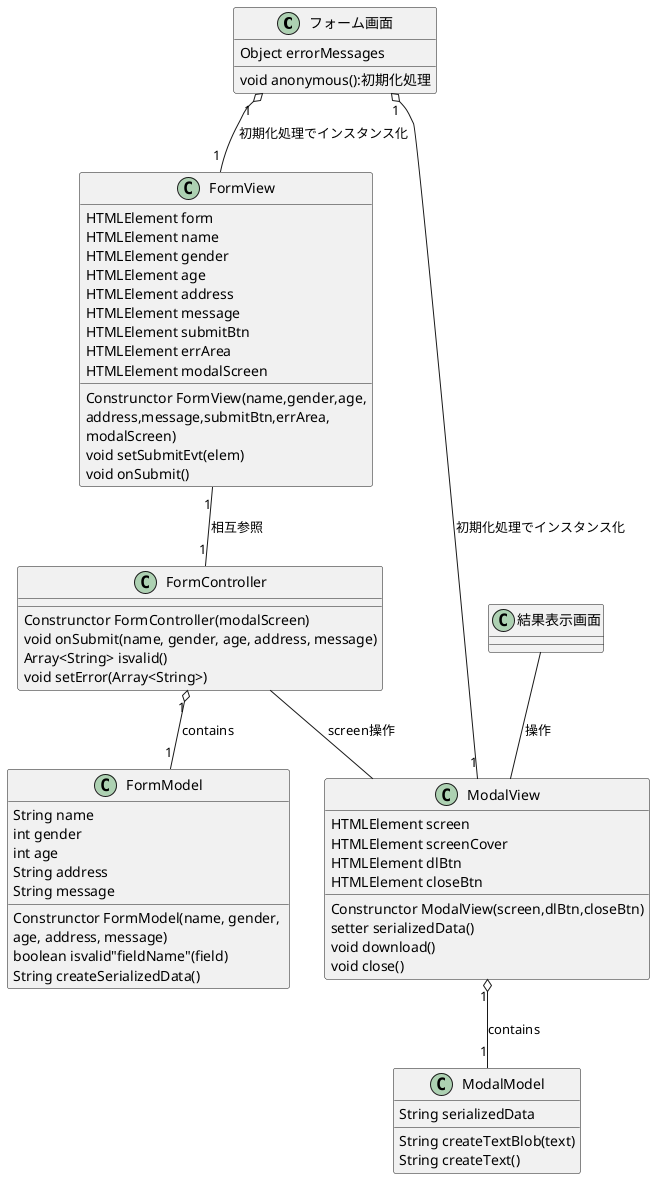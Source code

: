 
@startuml class diagram
class "フォーム画面" as fmSc{
    Object errorMessages
    void anonymous():初期化処理
}
class "FormView" as fv{
    HTMLElement form
    HTMLElement name
    HTMLElement gender
    HTMLElement age
    HTMLElement address
    HTMLElement message
    HTMLElement submitBtn
    HTMLElement errArea
    HTMLElement modalScreen
    Construnctor FormView(name,gender,age,\naddress,message,submitBtn,errArea,\nmodalScreen)
    void setSubmitEvt(elem)
    void onSubmit()
}
class "FormController" as fc{
    Construnctor FormController(modalScreen)
    void onSubmit(name, gender, age, address, message)
    Array<String> isvalid()
    void setError(Array<String>)
}
class "FormModel" as fm{
    String name
    int gender
    int age
    String address
    String message
    Construnctor FormModel(name, gender, \nage, address, message)
    boolean isvalid"fieldName"(field)
    String createSerializedData()
}
class "結果表示画面" as rsltSc{
}
class "ModalView" as mv{
    HTMLElement screen
    HTMLElement screenCover
    HTMLElement dlBtn
    HTMLElement closeBtn
    Construnctor ModalView(screen,dlBtn,closeBtn)
    setter serializedData()
    void download()
    void close()
}
class "ModalModel" as mm{
    String serializedData
    String createTextBlob(text)
    String createText()
}

fmSc "1" o-- "1" fv  : 初期化処理でインスタンス化
fv "1" -- "1" fc  : 相互参照
fc "1" o-- "1" fm  : contains

' fmSc  -  rsltSc : モーダル画面表示
rsltSc  -- mv   : 操作
fmSc "1" o-- "1" mv  : 初期化処理でインスタンス化
fc  -- mv   : screen操作
mv  "1" o-- "1" mm : contains





@enduml